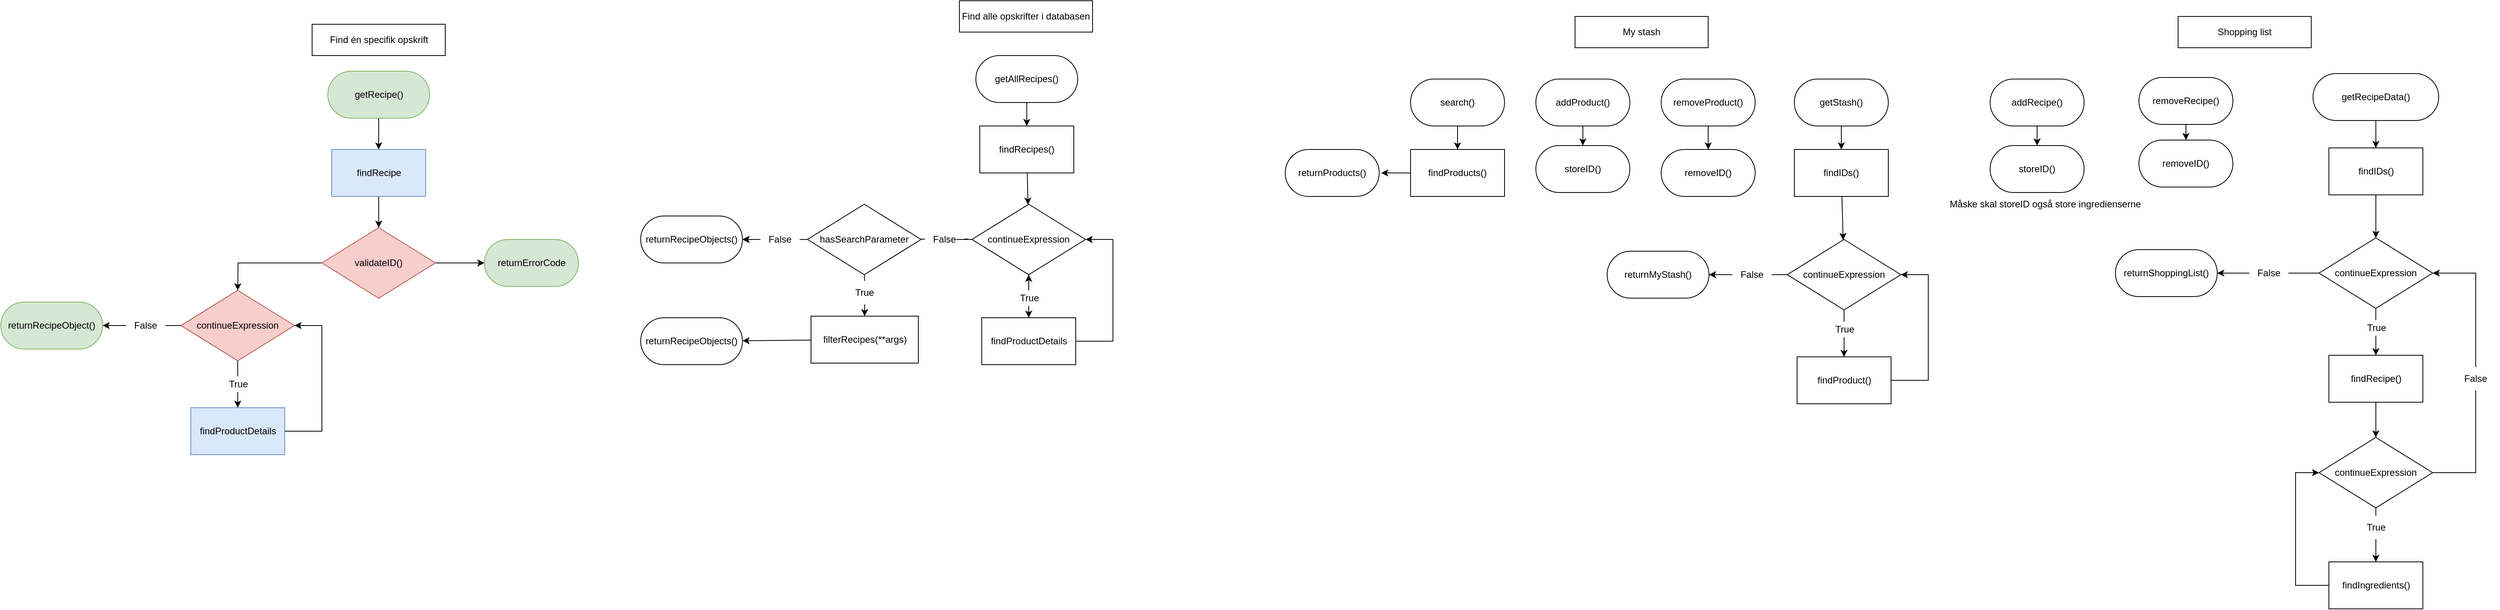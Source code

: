<mxfile>
    <diagram id="R65p8X-qRKKneFVtGqB-" name="APIFlowchart">
        <mxGraphModel dx="1571" dy="464" grid="1" gridSize="10" guides="1" tooltips="1" connect="1" arrows="1" fold="1" page="1" pageScale="1" pageWidth="827" pageHeight="1169" math="0" shadow="0">
            <root>
                <mxCell id="0"/>
                <mxCell id="1" parent="0"/>
                <mxCell id="2" value="Find én specifik opskrift" style="whiteSpace=wrap;html=1;" parent="1" vertex="1">
                    <mxGeometry x="-412.5" y="180" width="170" height="40" as="geometry"/>
                </mxCell>
                <mxCell id="roIVu4XZjVVqCz_GOqkH-42" value="" style="edgeStyle=none;html=1;" parent="1" source="GaQshtzbnQBKTGerAiKf-2" target="roIVu4XZjVVqCz_GOqkH-41" edge="1">
                    <mxGeometry relative="1" as="geometry"/>
                </mxCell>
                <mxCell id="GaQshtzbnQBKTGerAiKf-2" value="&lt;font&gt;getRecipe()&lt;/font&gt;" style="whiteSpace=wrap;html=1;rounded=1;direction=south;arcSize=50;fillColor=#d5e8d4;strokeColor=#82b366;" parent="1" vertex="1">
                    <mxGeometry x="-392.5" y="240" width="130" height="60" as="geometry"/>
                </mxCell>
                <mxCell id="roIVu4XZjVVqCz_GOqkH-3" value="" style="edgeStyle=none;html=1;" parent="1" source="GaQshtzbnQBKTGerAiKf-8" target="roIVu4XZjVVqCz_GOqkH-2" edge="1">
                    <mxGeometry relative="1" as="geometry"/>
                </mxCell>
                <mxCell id="IUBi8UYhztXEaGy27K87-3" style="edgeStyle=none;html=1;entryX=0.5;entryY=0;entryDx=0;entryDy=0;rounded=0;" parent="1" source="GaQshtzbnQBKTGerAiKf-8" target="roIVu4XZjVVqCz_GOqkH-7" edge="1">
                    <mxGeometry relative="1" as="geometry">
                        <Array as="points">
                            <mxPoint x="-507" y="485"/>
                        </Array>
                    </mxGeometry>
                </mxCell>
                <mxCell id="GaQshtzbnQBKTGerAiKf-8" value="validateID()" style="rhombus;whiteSpace=wrap;html=1;fillColor=#f8cecc;strokeColor=#b85450;" parent="1" vertex="1">
                    <mxGeometry x="-400" y="440" width="145" height="90" as="geometry"/>
                </mxCell>
                <mxCell id="GaQshtzbnQBKTGerAiKf-10" value="returnRecipeObject()" style="whiteSpace=wrap;html=1;rounded=1;arcSize=50;fillColor=#d5e8d4;strokeColor=#82b366;" parent="1" vertex="1">
                    <mxGeometry x="-810" y="535" width="130" height="60" as="geometry"/>
                </mxCell>
                <mxCell id="roIVu4XZjVVqCz_GOqkH-2" value="returnErrorCode" style="whiteSpace=wrap;html=1;fillColor=#d5e8d4;strokeColor=#82b366;rounded=1;arcSize=50;" parent="1" vertex="1">
                    <mxGeometry x="-192.5" y="455" width="120" height="60" as="geometry"/>
                </mxCell>
                <mxCell id="roIVu4XZjVVqCz_GOqkH-6" value="" style="edgeStyle=none;html=1;startArrow=none;" parent="1" source="IUBi8UYhztXEaGy27K87-5" target="GaQshtzbnQBKTGerAiKf-10" edge="1">
                    <mxGeometry relative="1" as="geometry">
                        <mxPoint x="-470" y="565" as="sourcePoint"/>
                    </mxGeometry>
                </mxCell>
                <mxCell id="roIVu4XZjVVqCz_GOqkH-10" value="" style="edgeStyle=none;html=1;startArrow=none;" parent="1" source="roIVu4XZjVVqCz_GOqkH-12" target="roIVu4XZjVVqCz_GOqkH-9" edge="1">
                    <mxGeometry relative="1" as="geometry"/>
                </mxCell>
                <mxCell id="roIVu4XZjVVqCz_GOqkH-7" value="continueExpression" style="rhombus;whiteSpace=wrap;html=1;fillColor=#f8cecc;strokeColor=#b85450;" parent="1" vertex="1">
                    <mxGeometry x="-580" y="520" width="145" height="90" as="geometry"/>
                </mxCell>
                <mxCell id="roIVu4XZjVVqCz_GOqkH-11" style="edgeStyle=none;html=1;entryX=1;entryY=0.5;entryDx=0;entryDy=0;exitX=1;exitY=0.5;exitDx=0;exitDy=0;rounded=0;" parent="1" source="roIVu4XZjVVqCz_GOqkH-9" target="roIVu4XZjVVqCz_GOqkH-7" edge="1">
                    <mxGeometry relative="1" as="geometry">
                        <mxPoint x="-280" y="700" as="targetPoint"/>
                        <Array as="points">
                            <mxPoint x="-400" y="700"/>
                            <mxPoint x="-400" y="565"/>
                        </Array>
                    </mxGeometry>
                </mxCell>
                <mxCell id="roIVu4XZjVVqCz_GOqkH-9" value="&lt;span&gt;findProductDetails&lt;/span&gt;" style="rounded=0;whiteSpace=wrap;html=1;fillColor=#dae8fc;strokeColor=#6c8ebf;" parent="1" vertex="1">
                    <mxGeometry x="-567.5" y="670" width="120" height="60" as="geometry"/>
                </mxCell>
                <mxCell id="IUBi8UYhztXEaGy27K87-6" value="" style="edgeStyle=none;html=1;endArrow=none;exitX=0;exitY=0.5;exitDx=0;exitDy=0;" parent="1" source="roIVu4XZjVVqCz_GOqkH-7" target="IUBi8UYhztXEaGy27K87-5" edge="1">
                    <mxGeometry relative="1" as="geometry">
                        <mxPoint x="-590" y="565" as="sourcePoint"/>
                        <mxPoint x="-750" y="565.0" as="targetPoint"/>
                    </mxGeometry>
                </mxCell>
                <mxCell id="roIVu4XZjVVqCz_GOqkH-12" value="True" style="text;html=1;align=center;verticalAlign=middle;resizable=0;points=[];autosize=1;strokeColor=none;fillColor=none;" parent="1" vertex="1">
                    <mxGeometry x="-527.5" y="630" width="40" height="20" as="geometry"/>
                </mxCell>
                <mxCell id="IUBi8UYhztXEaGy27K87-5" value="False" style="text;html=1;strokeColor=none;fillColor=none;align=center;verticalAlign=middle;whiteSpace=wrap;rounded=0;" parent="1" vertex="1">
                    <mxGeometry x="-650" y="550" width="50" height="30" as="geometry"/>
                </mxCell>
                <mxCell id="roIVu4XZjVVqCz_GOqkH-13" value="" style="edgeStyle=none;html=1;endArrow=none;" parent="1" source="roIVu4XZjVVqCz_GOqkH-7" target="roIVu4XZjVVqCz_GOqkH-12" edge="1">
                    <mxGeometry relative="1" as="geometry">
                        <mxPoint x="-507.5" y="610" as="sourcePoint"/>
                        <mxPoint x="-507.5" y="670" as="targetPoint"/>
                    </mxGeometry>
                </mxCell>
                <mxCell id="roIVu4XZjVVqCz_GOqkH-24" value="returnRecipeObjects()" style="whiteSpace=wrap;html=1;rounded=1;arcSize=50;" parent="1" vertex="1">
                    <mxGeometry x="7" y="425" width="130" height="60" as="geometry"/>
                </mxCell>
                <mxCell id="roIVu4XZjVVqCz_GOqkH-26" value="" style="edgeStyle=none;html=1;startArrow=none;" parent="1" source="roIVu4XZjVVqCz_GOqkH-30" target="roIVu4XZjVVqCz_GOqkH-28" edge="1">
                    <mxGeometry relative="1" as="geometry"/>
                </mxCell>
                <mxCell id="roIVu4XZjVVqCz_GOqkH-27" style="edgeStyle=none;html=1;entryX=1;entryY=0.5;entryDx=0;entryDy=0;exitX=1;exitY=0.5;exitDx=0;exitDy=0;rounded=0;" parent="1" source="roIVu4XZjVVqCz_GOqkH-28" edge="1">
                    <mxGeometry relative="1" as="geometry">
                        <mxPoint x="575" y="455" as="targetPoint"/>
                        <Array as="points">
                            <mxPoint x="610" y="585"/>
                            <mxPoint x="610" y="455"/>
                        </Array>
                    </mxGeometry>
                </mxCell>
                <mxCell id="roIVu4XZjVVqCz_GOqkH-28" value="&lt;span&gt;findProductDetails&lt;/span&gt;" style="rounded=0;whiteSpace=wrap;html=1;" parent="1" vertex="1">
                    <mxGeometry x="442.5" y="555" width="120" height="60" as="geometry"/>
                </mxCell>
                <mxCell id="roIVu4XZjVVqCz_GOqkH-29" value="" style="edgeStyle=none;html=1;endArrow=none;exitX=0;exitY=0.5;exitDx=0;exitDy=0;" parent="1" edge="1">
                    <mxGeometry relative="1" as="geometry">
                        <mxPoint x="430" y="455" as="sourcePoint"/>
                        <mxPoint x="410" y="455" as="targetPoint"/>
                    </mxGeometry>
                </mxCell>
                <mxCell id="21" value="" style="edgeStyle=none;html=1;" parent="1" source="roIVu4XZjVVqCz_GOqkH-30" target="roIVu4XZjVVqCz_GOqkH-33" edge="1">
                    <mxGeometry relative="1" as="geometry"/>
                </mxCell>
                <mxCell id="roIVu4XZjVVqCz_GOqkH-30" value="True" style="text;html=1;align=center;verticalAlign=middle;resizable=0;points=[];autosize=1;strokeColor=none;fillColor=none;" parent="1" vertex="1">
                    <mxGeometry x="482.5" y="520" width="40" height="20" as="geometry"/>
                </mxCell>
                <mxCell id="roIVu4XZjVVqCz_GOqkH-32" value="" style="edgeStyle=none;html=1;endArrow=none;" parent="1" target="roIVu4XZjVVqCz_GOqkH-30" edge="1">
                    <mxGeometry relative="1" as="geometry">
                        <mxPoint x="502.5" y="500" as="sourcePoint"/>
                        <mxPoint x="502.5" y="560" as="targetPoint"/>
                    </mxGeometry>
                </mxCell>
                <mxCell id="roIVu4XZjVVqCz_GOqkH-33" value="continueExpression" style="rhombus;whiteSpace=wrap;html=1;" parent="1" vertex="1">
                    <mxGeometry x="430" y="410" width="145" height="90" as="geometry"/>
                </mxCell>
                <mxCell id="roIVu4XZjVVqCz_GOqkH-40" value="" style="edgeStyle=none;html=1;" parent="1" source="roIVu4XZjVVqCz_GOqkH-36" target="roIVu4XZjVVqCz_GOqkH-33" edge="1">
                    <mxGeometry relative="1" as="geometry"/>
                </mxCell>
                <mxCell id="roIVu4XZjVVqCz_GOqkH-36" value="findRecipes()" style="whiteSpace=wrap;html=1;" parent="1" vertex="1">
                    <mxGeometry x="440" y="310" width="120" height="60" as="geometry"/>
                </mxCell>
                <mxCell id="roIVu4XZjVVqCz_GOqkH-44" value="" style="edgeStyle=none;html=1;" parent="1" source="roIVu4XZjVVqCz_GOqkH-41" target="GaQshtzbnQBKTGerAiKf-8" edge="1">
                    <mxGeometry relative="1" as="geometry"/>
                </mxCell>
                <mxCell id="roIVu4XZjVVqCz_GOqkH-41" value="findRecipe" style="rounded=0;whiteSpace=wrap;html=1;fillColor=#dae8fc;strokeColor=#6c8ebf;" parent="1" vertex="1">
                    <mxGeometry x="-387.5" y="340" width="120" height="60" as="geometry"/>
                </mxCell>
                <mxCell id="dgwOz9Ybmrye_ZAZXUtV-4" style="edgeStyle=orthogonalEdgeStyle;html=1;exitX=1;exitY=0.5;exitDx=0;exitDy=0;entryX=0.5;entryY=0;entryDx=0;entryDy=0;" parent="1" source="dgwOz9Ybmrye_ZAZXUtV-3" target="roIVu4XZjVVqCz_GOqkH-36" edge="1">
                    <mxGeometry relative="1" as="geometry"/>
                </mxCell>
                <mxCell id="dgwOz9Ybmrye_ZAZXUtV-3" value="getAllRecipes()" style="whiteSpace=wrap;html=1;rounded=1;direction=south;arcSize=50;" parent="1" vertex="1">
                    <mxGeometry x="435" y="220" width="130" height="60" as="geometry"/>
                </mxCell>
                <mxCell id="roIVu4XZjVVqCz_GOqkH-47" value="" style="edgeStyle=none;html=1;" parent="1" source="roIVu4XZjVVqCz_GOqkH-45" target="roIVu4XZjVVqCz_GOqkH-46" edge="1">
                    <mxGeometry relative="1" as="geometry"/>
                </mxCell>
                <mxCell id="roIVu4XZjVVqCz_GOqkH-45" value="search()" style="whiteSpace=wrap;html=1;rounded=1;direction=south;arcSize=50;" parent="1" vertex="1">
                    <mxGeometry x="990" y="250" width="120" height="60" as="geometry"/>
                </mxCell>
                <mxCell id="dgwOz9Ybmrye_ZAZXUtV-5" value="Find alle opskrifter i databasen" style="whiteSpace=wrap;html=1;" parent="1" vertex="1">
                    <mxGeometry x="414" y="150" width="170" height="40" as="geometry"/>
                </mxCell>
                <mxCell id="dgwOz9Ybmrye_ZAZXUtV-6" value="My stash" style="whiteSpace=wrap;html=1;" parent="1" vertex="1">
                    <mxGeometry x="1200" y="170" width="170" height="40" as="geometry"/>
                </mxCell>
                <mxCell id="roIVu4XZjVVqCz_GOqkH-46" value="findProducts()" style="rounded=0;whiteSpace=wrap;html=1;" parent="1" vertex="1">
                    <mxGeometry x="990" y="340" width="120" height="60" as="geometry"/>
                </mxCell>
                <mxCell id="roIVu4XZjVVqCz_GOqkH-60" value="" style="edgeStyle=none;html=1;" parent="1" source="roIVu4XZjVVqCz_GOqkH-46" edge="1">
                    <mxGeometry relative="1" as="geometry">
                        <mxPoint x="952.5" y="370" as="targetPoint"/>
                    </mxGeometry>
                </mxCell>
                <mxCell id="roIVu4XZjVVqCz_GOqkH-61" value="returnProducts()" style="whiteSpace=wrap;html=1;rounded=1;direction=south;arcSize=50;" parent="1" vertex="1">
                    <mxGeometry x="830" y="340" width="120" height="60" as="geometry"/>
                </mxCell>
                <mxCell id="roIVu4XZjVVqCz_GOqkH-65" value="" style="edgeStyle=none;html=1;" parent="1" source="roIVu4XZjVVqCz_GOqkH-64" edge="1">
                    <mxGeometry relative="1" as="geometry">
                        <mxPoint x="1210" y="335" as="targetPoint"/>
                    </mxGeometry>
                </mxCell>
                <mxCell id="roIVu4XZjVVqCz_GOqkH-64" value="addProduct()" style="whiteSpace=wrap;html=1;rounded=1;direction=south;arcSize=50;" parent="1" vertex="1">
                    <mxGeometry x="1150" y="250" width="120" height="60" as="geometry"/>
                </mxCell>
                <mxCell id="roIVu4XZjVVqCz_GOqkH-66" value="storeID()" style="whiteSpace=wrap;html=1;rounded=1;direction=south;arcSize=50;" parent="1" vertex="1">
                    <mxGeometry x="1150" y="335" width="120" height="60" as="geometry"/>
                </mxCell>
                <mxCell id="roIVu4XZjVVqCz_GOqkH-70" value="" style="edgeStyle=none;html=1;" parent="1" source="roIVu4XZjVVqCz_GOqkH-67" target="roIVu4XZjVVqCz_GOqkH-69" edge="1">
                    <mxGeometry relative="1" as="geometry"/>
                </mxCell>
                <mxCell id="roIVu4XZjVVqCz_GOqkH-67" value="removeProduct()" style="whiteSpace=wrap;html=1;rounded=1;direction=south;arcSize=50;" parent="1" vertex="1">
                    <mxGeometry x="1310" y="250" width="120" height="60" as="geometry"/>
                </mxCell>
                <mxCell id="roIVu4XZjVVqCz_GOqkH-69" value="removeID()" style="whiteSpace=wrap;html=1;rounded=1;direction=south;arcSize=50;" parent="1" vertex="1">
                    <mxGeometry x="1310" y="340" width="120" height="60" as="geometry"/>
                </mxCell>
                <mxCell id="dgwOz9Ybmrye_ZAZXUtV-10" value="Shopping list" style="whiteSpace=wrap;html=1;" parent="1" vertex="1">
                    <mxGeometry x="1970" y="170" width="170" height="40" as="geometry"/>
                </mxCell>
                <mxCell id="roIVu4XZjVVqCz_GOqkH-84" value="" style="edgeStyle=none;html=1;" parent="1" source="roIVu4XZjVVqCz_GOqkH-71" target="roIVu4XZjVVqCz_GOqkH-72" edge="1">
                    <mxGeometry relative="1" as="geometry"/>
                </mxCell>
                <mxCell id="roIVu4XZjVVqCz_GOqkH-71" value="getStash()" style="whiteSpace=wrap;html=1;rounded=1;direction=south;arcSize=50;" parent="1" vertex="1">
                    <mxGeometry x="1480" y="250" width="120" height="60" as="geometry"/>
                </mxCell>
                <mxCell id="roIVu4XZjVVqCz_GOqkH-83" value="" style="edgeStyle=none;html=1;" parent="1" source="roIVu4XZjVVqCz_GOqkH-72" target="roIVu4XZjVVqCz_GOqkH-82" edge="1">
                    <mxGeometry relative="1" as="geometry"/>
                </mxCell>
                <mxCell id="roIVu4XZjVVqCz_GOqkH-72" value="findIDs()" style="rounded=0;whiteSpace=wrap;html=1;" parent="1" vertex="1">
                    <mxGeometry x="1480" y="340" width="120" height="60" as="geometry"/>
                </mxCell>
                <mxCell id="roIVu4XZjVVqCz_GOqkH-73" value="returnMyStash()" style="whiteSpace=wrap;html=1;rounded=1;arcSize=50;" parent="1" vertex="1">
                    <mxGeometry x="1241" y="470" width="130" height="60" as="geometry"/>
                </mxCell>
                <mxCell id="roIVu4XZjVVqCz_GOqkH-74" value="" style="edgeStyle=none;html=1;startArrow=none;" parent="1" source="roIVu4XZjVVqCz_GOqkH-80" edge="1">
                    <mxGeometry relative="1" as="geometry">
                        <mxPoint x="1581" y="500" as="sourcePoint"/>
                        <mxPoint x="1371" y="500" as="targetPoint"/>
                    </mxGeometry>
                </mxCell>
                <mxCell id="roIVu4XZjVVqCz_GOqkH-75" value="" style="edgeStyle=none;html=1;startArrow=none;" parent="1" source="roIVu4XZjVVqCz_GOqkH-79" target="roIVu4XZjVVqCz_GOqkH-77" edge="1">
                    <mxGeometry relative="1" as="geometry"/>
                </mxCell>
                <mxCell id="roIVu4XZjVVqCz_GOqkH-76" style="edgeStyle=none;html=1;entryX=1;entryY=0.5;entryDx=0;entryDy=0;exitX=1;exitY=0.5;exitDx=0;exitDy=0;rounded=0;" parent="1" source="roIVu4XZjVVqCz_GOqkH-77" edge="1">
                    <mxGeometry relative="1" as="geometry">
                        <mxPoint x="1616" y="500" as="targetPoint"/>
                        <Array as="points">
                            <mxPoint x="1651" y="635"/>
                            <mxPoint x="1651" y="500"/>
                        </Array>
                    </mxGeometry>
                </mxCell>
                <mxCell id="roIVu4XZjVVqCz_GOqkH-77" value="&lt;span&gt;findProduct()&lt;br&gt;&lt;/span&gt;" style="rounded=0;whiteSpace=wrap;html=1;" parent="1" vertex="1">
                    <mxGeometry x="1483.5" y="605" width="120" height="60" as="geometry"/>
                </mxCell>
                <mxCell id="roIVu4XZjVVqCz_GOqkH-78" value="" style="edgeStyle=none;html=1;endArrow=none;exitX=0;exitY=0.5;exitDx=0;exitDy=0;" parent="1" target="roIVu4XZjVVqCz_GOqkH-80" edge="1">
                    <mxGeometry relative="1" as="geometry">
                        <mxPoint x="1471" y="500" as="sourcePoint"/>
                        <mxPoint x="1301" y="500.0" as="targetPoint"/>
                    </mxGeometry>
                </mxCell>
                <mxCell id="roIVu4XZjVVqCz_GOqkH-79" value="True" style="text;html=1;align=center;verticalAlign=middle;resizable=0;points=[];autosize=1;strokeColor=none;fillColor=none;" parent="1" vertex="1">
                    <mxGeometry x="1523.5" y="560" width="40" height="20" as="geometry"/>
                </mxCell>
                <mxCell id="roIVu4XZjVVqCz_GOqkH-80" value="False" style="text;html=1;strokeColor=none;fillColor=none;align=center;verticalAlign=middle;whiteSpace=wrap;rounded=0;" parent="1" vertex="1">
                    <mxGeometry x="1401" y="485" width="50" height="30" as="geometry"/>
                </mxCell>
                <mxCell id="roIVu4XZjVVqCz_GOqkH-81" value="" style="edgeStyle=none;html=1;endArrow=none;exitX=0.5;exitY=1;exitDx=0;exitDy=0;" parent="1" source="roIVu4XZjVVqCz_GOqkH-82" target="roIVu4XZjVVqCz_GOqkH-79" edge="1">
                    <mxGeometry relative="1" as="geometry">
                        <mxPoint x="1543.5" y="545" as="sourcePoint"/>
                        <mxPoint x="1540" y="560" as="targetPoint"/>
                    </mxGeometry>
                </mxCell>
                <mxCell id="roIVu4XZjVVqCz_GOqkH-82" value="continueExpression" style="rhombus;whiteSpace=wrap;html=1;" parent="1" vertex="1">
                    <mxGeometry x="1471" y="455" width="145" height="90" as="geometry"/>
                </mxCell>
                <mxCell id="dgwOz9Ybmrye_ZAZXUtV-16" value="" style="edgeStyle=none;html=1;" parent="1" source="dgwOz9Ybmrye_ZAZXUtV-17" edge="1">
                    <mxGeometry relative="1" as="geometry">
                        <mxPoint x="1790" y="335" as="targetPoint"/>
                    </mxGeometry>
                </mxCell>
                <mxCell id="dgwOz9Ybmrye_ZAZXUtV-17" value="addRecipe()" style="whiteSpace=wrap;html=1;rounded=1;direction=south;arcSize=50;" parent="1" vertex="1">
                    <mxGeometry x="1730" y="250" width="120" height="60" as="geometry"/>
                </mxCell>
                <mxCell id="dgwOz9Ybmrye_ZAZXUtV-18" value="storeID()" style="whiteSpace=wrap;html=1;rounded=1;direction=south;arcSize=50;" parent="1" vertex="1">
                    <mxGeometry x="1730" y="335" width="120" height="60" as="geometry"/>
                </mxCell>
                <mxCell id="dgwOz9Ybmrye_ZAZXUtV-22" value="" style="edgeStyle=none;html=1;" parent="1" source="dgwOz9Ybmrye_ZAZXUtV-23" target="dgwOz9Ybmrye_ZAZXUtV-25" edge="1">
                    <mxGeometry relative="1" as="geometry"/>
                </mxCell>
                <mxCell id="dgwOz9Ybmrye_ZAZXUtV-23" value="getRecipeData()" style="whiteSpace=wrap;html=1;rounded=1;direction=south;arcSize=50;" parent="1" vertex="1">
                    <mxGeometry x="2142.25" y="243" width="160.5" height="60" as="geometry"/>
                </mxCell>
                <mxCell id="dgwOz9Ybmrye_ZAZXUtV-24" value="" style="edgeStyle=none;html=1;" parent="1" source="dgwOz9Ybmrye_ZAZXUtV-25" target="dgwOz9Ybmrye_ZAZXUtV-35" edge="1">
                    <mxGeometry relative="1" as="geometry"/>
                </mxCell>
                <mxCell id="dgwOz9Ybmrye_ZAZXUtV-25" value="findIDs()" style="rounded=0;whiteSpace=wrap;html=1;" parent="1" vertex="1">
                    <mxGeometry x="2162.5" y="338" width="120" height="60" as="geometry"/>
                </mxCell>
                <mxCell id="dgwOz9Ybmrye_ZAZXUtV-26" value="returnShoppingList()" style="whiteSpace=wrap;html=1;rounded=1;arcSize=50;" parent="1" vertex="1">
                    <mxGeometry x="1890" y="468" width="130" height="60" as="geometry"/>
                </mxCell>
                <mxCell id="dgwOz9Ybmrye_ZAZXUtV-27" value="" style="edgeStyle=none;html=1;startArrow=none;entryX=1;entryY=0.5;entryDx=0;entryDy=0;" parent="1" source="dgwOz9Ybmrye_ZAZXUtV-33" target="dgwOz9Ybmrye_ZAZXUtV-26" edge="1">
                    <mxGeometry relative="1" as="geometry">
                        <mxPoint x="2190" y="498" as="sourcePoint"/>
                        <mxPoint x="1980" y="498" as="targetPoint"/>
                    </mxGeometry>
                </mxCell>
                <mxCell id="dgwOz9Ybmrye_ZAZXUtV-28" value="" style="edgeStyle=none;html=1;startArrow=none;" parent="1" source="dgwOz9Ybmrye_ZAZXUtV-32" target="dgwOz9Ybmrye_ZAZXUtV-30" edge="1">
                    <mxGeometry relative="1" as="geometry"/>
                </mxCell>
                <mxCell id="roIVu4XZjVVqCz_GOqkH-90" value="" style="edgeStyle=none;html=1;" parent="1" source="dgwOz9Ybmrye_ZAZXUtV-30" target="roIVu4XZjVVqCz_GOqkH-89" edge="1">
                    <mxGeometry relative="1" as="geometry"/>
                </mxCell>
                <mxCell id="dgwOz9Ybmrye_ZAZXUtV-30" value="&lt;span&gt;findRecipe()&lt;br&gt;&lt;/span&gt;" style="rounded=0;whiteSpace=wrap;html=1;" parent="1" vertex="1">
                    <mxGeometry x="2162.5" y="603" width="120" height="60" as="geometry"/>
                </mxCell>
                <mxCell id="dgwOz9Ybmrye_ZAZXUtV-31" value="" style="edgeStyle=none;html=1;endArrow=none;exitX=0;exitY=0.5;exitDx=0;exitDy=0;" parent="1" target="dgwOz9Ybmrye_ZAZXUtV-33" edge="1">
                    <mxGeometry relative="1" as="geometry">
                        <mxPoint x="2150" y="498" as="sourcePoint"/>
                        <mxPoint x="1980" y="498.0" as="targetPoint"/>
                    </mxGeometry>
                </mxCell>
                <mxCell id="dgwOz9Ybmrye_ZAZXUtV-32" value="True" style="text;html=1;align=center;verticalAlign=middle;resizable=0;points=[];autosize=1;strokeColor=none;fillColor=none;" parent="1" vertex="1">
                    <mxGeometry x="2202.5" y="558" width="40" height="20" as="geometry"/>
                </mxCell>
                <mxCell id="dgwOz9Ybmrye_ZAZXUtV-33" value="False" style="text;html=1;strokeColor=none;fillColor=none;align=center;verticalAlign=middle;whiteSpace=wrap;rounded=0;" parent="1" vertex="1">
                    <mxGeometry x="2061" y="483" width="50" height="30" as="geometry"/>
                </mxCell>
                <mxCell id="dgwOz9Ybmrye_ZAZXUtV-34" value="" style="edgeStyle=none;html=1;endArrow=none;exitX=0.5;exitY=1;exitDx=0;exitDy=0;entryX=0.497;entryY=0.005;entryDx=0;entryDy=0;entryPerimeter=0;" parent="1" source="dgwOz9Ybmrye_ZAZXUtV-35" target="dgwOz9Ybmrye_ZAZXUtV-32" edge="1">
                    <mxGeometry relative="1" as="geometry">
                        <mxPoint x="2222.5" y="543" as="sourcePoint"/>
                        <mxPoint x="2219" y="558" as="targetPoint"/>
                    </mxGeometry>
                </mxCell>
                <mxCell id="dgwOz9Ybmrye_ZAZXUtV-35" value="continueExpression" style="rhombus;whiteSpace=wrap;html=1;" parent="1" vertex="1">
                    <mxGeometry x="2150" y="453" width="145" height="90" as="geometry"/>
                </mxCell>
                <mxCell id="roIVu4XZjVVqCz_GOqkH-88" value="Måske skal storeID også store ingredienserne" style="text;html=1;align=center;verticalAlign=middle;resizable=0;points=[];autosize=1;strokeColor=none;fillColor=none;" parent="1" vertex="1">
                    <mxGeometry x="1670" y="400" width="260" height="20" as="geometry"/>
                </mxCell>
                <mxCell id="roIVu4XZjVVqCz_GOqkH-92" value="" style="edgeStyle=none;html=1;startArrow=none;" parent="1" source="roIVu4XZjVVqCz_GOqkH-93" target="roIVu4XZjVVqCz_GOqkH-91" edge="1">
                    <mxGeometry relative="1" as="geometry"/>
                </mxCell>
                <mxCell id="BqLkbt-6-j28QXGzLvYa-18" style="edgeStyle=none;rounded=0;html=1;entryX=0.5;entryY=1;entryDx=0;entryDy=0;endArrow=none;endFill=0;" parent="1" source="roIVu4XZjVVqCz_GOqkH-89" target="BqLkbt-6-j28QXGzLvYa-5" edge="1">
                    <mxGeometry relative="1" as="geometry">
                        <Array as="points">
                            <mxPoint x="2350" y="753"/>
                        </Array>
                    </mxGeometry>
                </mxCell>
                <mxCell id="roIVu4XZjVVqCz_GOqkH-89" value="continueExpression" style="rhombus;whiteSpace=wrap;html=1;" parent="1" vertex="1">
                    <mxGeometry x="2150" y="708" width="145" height="90" as="geometry"/>
                </mxCell>
                <mxCell id="B7U0TWb5MvfNq2caOwqF-5" style="edgeStyle=none;html=1;exitX=0;exitY=0.5;exitDx=0;exitDy=0;entryX=0;entryY=0.5;entryDx=0;entryDy=0;rounded=0;" parent="1" source="roIVu4XZjVVqCz_GOqkH-91" target="roIVu4XZjVVqCz_GOqkH-89" edge="1">
                    <mxGeometry relative="1" as="geometry">
                        <Array as="points">
                            <mxPoint x="2120" y="897"/>
                            <mxPoint x="2120" y="753"/>
                        </Array>
                    </mxGeometry>
                </mxCell>
                <mxCell id="roIVu4XZjVVqCz_GOqkH-91" value="findIngredients()" style="whiteSpace=wrap;html=1;" parent="1" vertex="1">
                    <mxGeometry x="2162.5" y="867" width="120" height="60" as="geometry"/>
                </mxCell>
                <mxCell id="BqLkbt-6-j28QXGzLvYa-15" style="edgeStyle=none;rounded=0;html=1;entryX=1;entryY=0.5;entryDx=0;entryDy=0;" parent="1" source="BqLkbt-6-j28QXGzLvYa-5" target="dgwOz9Ybmrye_ZAZXUtV-35" edge="1">
                    <mxGeometry relative="1" as="geometry">
                        <Array as="points">
                            <mxPoint x="2350" y="498"/>
                        </Array>
                    </mxGeometry>
                </mxCell>
                <mxCell id="BqLkbt-6-j28QXGzLvYa-5" value="False" style="text;html=1;strokeColor=none;fillColor=none;align=center;verticalAlign=middle;whiteSpace=wrap;rounded=0;" parent="1" vertex="1">
                    <mxGeometry x="2320" y="618" width="60" height="30" as="geometry"/>
                </mxCell>
                <mxCell id="roIVu4XZjVVqCz_GOqkH-93" value="True" style="text;html=1;strokeColor=none;fillColor=none;align=center;verticalAlign=middle;whiteSpace=wrap;rounded=0;" parent="1" vertex="1">
                    <mxGeometry x="2192.5" y="808" width="60" height="30" as="geometry"/>
                </mxCell>
                <mxCell id="roIVu4XZjVVqCz_GOqkH-94" value="" style="edgeStyle=none;html=1;endArrow=none;" parent="1" source="roIVu4XZjVVqCz_GOqkH-89" target="roIVu4XZjVVqCz_GOqkH-93" edge="1">
                    <mxGeometry relative="1" as="geometry">
                        <mxPoint x="2222.5" y="798" as="sourcePoint"/>
                        <mxPoint x="2222.5" y="848" as="targetPoint"/>
                    </mxGeometry>
                </mxCell>
                <mxCell id="roIVu4XZjVVqCz_GOqkH-97" value="" style="edgeStyle=none;html=1;" parent="1" source="roIVu4XZjVVqCz_GOqkH-95" target="roIVu4XZjVVqCz_GOqkH-96" edge="1">
                    <mxGeometry relative="1" as="geometry"/>
                </mxCell>
                <mxCell id="roIVu4XZjVVqCz_GOqkH-95" value="removeRecipe()" style="whiteSpace=wrap;html=1;rounded=1;direction=south;arcSize=50;" parent="1" vertex="1">
                    <mxGeometry x="1920" y="248" width="120" height="60" as="geometry"/>
                </mxCell>
                <mxCell id="roIVu4XZjVVqCz_GOqkH-96" value="removeID()" style="whiteSpace=wrap;html=1;rounded=1;direction=south;arcSize=50;" parent="1" vertex="1">
                    <mxGeometry x="1920" y="328" width="120" height="60" as="geometry"/>
                </mxCell>
                <mxCell id="4" value="" style="edgeStyle=none;html=1;startArrow=none;endArrow=none;" parent="1" source="roIVu4XZjVVqCz_GOqkH-31" edge="1">
                    <mxGeometry relative="1" as="geometry">
                        <mxPoint x="425" y="454.5" as="sourcePoint"/>
                        <mxPoint x="365" y="454.5" as="targetPoint"/>
                    </mxGeometry>
                </mxCell>
                <mxCell id="8" value="" style="edgeStyle=none;html=1;startArrow=none;" parent="1" source="10" target="roIVu4XZjVVqCz_GOqkH-24" edge="1">
                    <mxGeometry relative="1" as="geometry"/>
                </mxCell>
                <mxCell id="9" value="" style="edgeStyle=none;html=1;startArrow=none;" parent="1" source="10" target="roIVu4XZjVVqCz_GOqkH-24" edge="1">
                    <mxGeometry relative="1" as="geometry"/>
                </mxCell>
                <mxCell id="15" value="" style="edgeStyle=none;html=1;startArrow=none;" parent="1" source="16" target="14" edge="1">
                    <mxGeometry relative="1" as="geometry"/>
                </mxCell>
                <mxCell id="5" value="hasSearchParameter" style="rhombus;whiteSpace=wrap;html=1;" parent="1" vertex="1">
                    <mxGeometry x="220" y="410" width="145" height="90" as="geometry"/>
                </mxCell>
                <mxCell id="roIVu4XZjVVqCz_GOqkH-31" value="False" style="text;html=1;strokeColor=none;fillColor=none;align=center;verticalAlign=middle;whiteSpace=wrap;rounded=0;" parent="1" vertex="1">
                    <mxGeometry x="370" y="440" width="50" height="30" as="geometry"/>
                </mxCell>
                <mxCell id="7" value="" style="edgeStyle=none;html=1;startArrow=none;endArrow=none;" parent="1" target="roIVu4XZjVVqCz_GOqkH-31" edge="1">
                    <mxGeometry relative="1" as="geometry">
                        <mxPoint x="425" y="454.5" as="sourcePoint"/>
                        <mxPoint x="365" y="454.5" as="targetPoint"/>
                    </mxGeometry>
                </mxCell>
                <mxCell id="11" value="" style="edgeStyle=none;html=1;endArrow=none;" parent="1" source="5" target="10" edge="1">
                    <mxGeometry relative="1" as="geometry">
                        <mxPoint x="220" y="455" as="sourcePoint"/>
                        <mxPoint x="150" y="455" as="targetPoint"/>
                    </mxGeometry>
                </mxCell>
                <mxCell id="10" value="False" style="text;html=1;strokeColor=none;fillColor=none;align=center;verticalAlign=middle;whiteSpace=wrap;rounded=0;" parent="1" vertex="1">
                    <mxGeometry x="160" y="440" width="50" height="30" as="geometry"/>
                </mxCell>
                <mxCell id="12" value="" style="edgeStyle=none;html=1;endArrow=none;" parent="1" source="5" target="10" edge="1">
                    <mxGeometry relative="1" as="geometry">
                        <mxPoint x="220" y="455" as="sourcePoint"/>
                        <mxPoint x="150" y="455" as="targetPoint"/>
                    </mxGeometry>
                </mxCell>
                <mxCell id="19" value="" style="edgeStyle=none;html=1;" parent="1" source="14" target="18" edge="1">
                    <mxGeometry relative="1" as="geometry"/>
                </mxCell>
                <mxCell id="14" value="filterRecipes(**args)" style="rounded=0;whiteSpace=wrap;html=1;" parent="1" vertex="1">
                    <mxGeometry x="224.5" y="553" width="137" height="60" as="geometry"/>
                </mxCell>
                <mxCell id="16" value="True" style="text;html=1;strokeColor=none;fillColor=none;align=center;verticalAlign=middle;whiteSpace=wrap;rounded=0;" parent="1" vertex="1">
                    <mxGeometry x="268" y="508" width="50" height="30" as="geometry"/>
                </mxCell>
                <mxCell id="17" value="" style="edgeStyle=none;html=1;endArrow=none;" parent="1" source="5" target="16" edge="1">
                    <mxGeometry relative="1" as="geometry">
                        <mxPoint x="292.687" y="499.884" as="sourcePoint"/>
                        <mxPoint x="292.875" y="545" as="targetPoint"/>
                    </mxGeometry>
                </mxCell>
                <mxCell id="18" value="returnRecipeObjects()" style="whiteSpace=wrap;html=1;rounded=1;arcSize=50;" parent="1" vertex="1">
                    <mxGeometry x="7" y="555" width="130" height="60" as="geometry"/>
                </mxCell>
            </root>
        </mxGraphModel>
    </diagram>
    <diagram id="I2AzTa2l9GE2rQ9E1FBN" name="Mikkel">
        <mxGraphModel grid="1" gridSize="10" guides="1" tooltips="1" connect="1" arrows="1" page="1" fold="1" pageScale="1" pageWidth="827" pageHeight="1169" math="0" shadow="0">
            <root>
                <mxCell id="0"/>
                <mxCell id="1" parent="0"/>
                <mxCell id="2" value="" style="group" parent="1" vertex="1" connectable="0">
                    <mxGeometry x="-800" y="-1210" width="140" height="450" as="geometry"/>
                </mxCell>
                <mxCell id="3" value="Mikkel" style="shape=umlActor;verticalLabelPosition=bottom;verticalAlign=top;html=1;outlineConnect=0;" parent="2" vertex="1">
                    <mxGeometry y="90" width="70" height="360" as="geometry"/>
                </mxCell>
                <mxCell id="4" value="Jeg kan ikke finde ud at at komme til tiden&amp;nbsp;" style="shape=callout;whiteSpace=wrap;html=1;perimeter=calloutPerimeter;" parent="2" vertex="1">
                    <mxGeometry x="20" width="120" height="80" as="geometry"/>
                </mxCell>
            </root>
        </mxGraphModel>
    </diagram>
</mxfile>